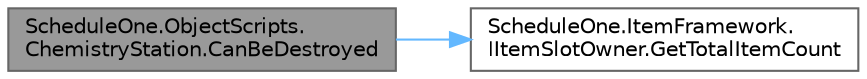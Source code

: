 digraph "ScheduleOne.ObjectScripts.ChemistryStation.CanBeDestroyed"
{
 // LATEX_PDF_SIZE
  bgcolor="transparent";
  edge [fontname=Helvetica,fontsize=10,labelfontname=Helvetica,labelfontsize=10];
  node [fontname=Helvetica,fontsize=10,shape=box,height=0.2,width=0.4];
  rankdir="LR";
  Node1 [id="Node000001",label="ScheduleOne.ObjectScripts.\lChemistryStation.CanBeDestroyed",height=0.2,width=0.4,color="gray40", fillcolor="grey60", style="filled", fontcolor="black",tooltip=" "];
  Node1 -> Node2 [id="edge1_Node000001_Node000002",color="steelblue1",style="solid",tooltip=" "];
  Node2 [id="Node000002",label="ScheduleOne.ItemFramework.\lIItemSlotOwner.GetTotalItemCount",height=0.2,width=0.4,color="grey40", fillcolor="white", style="filled",URL="$interface_schedule_one_1_1_item_framework_1_1_i_item_slot_owner.html#ad6333a8867bdc5dabaf7bedc5f4f4435",tooltip=" "];
}
